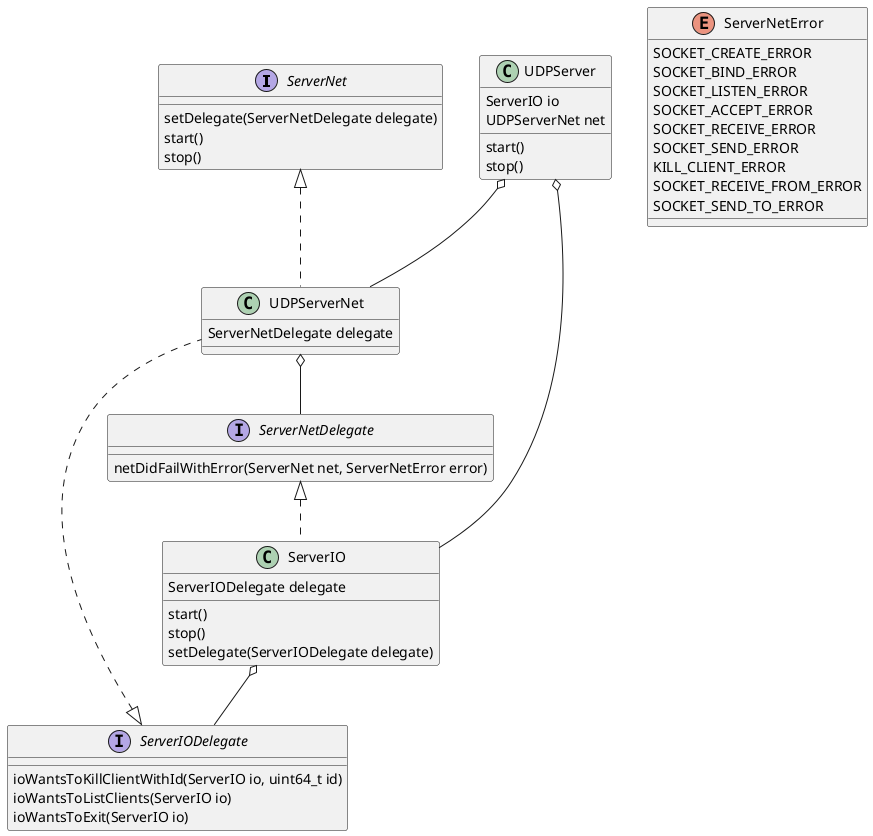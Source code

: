 @startuml

interface ServerNet {
setDelegate(ServerNetDelegate delegate)
start()
stop()
}

enum ServerNetError {
SOCKET_CREATE_ERROR
SOCKET_BIND_ERROR
SOCKET_LISTEN_ERROR
SOCKET_ACCEPT_ERROR
SOCKET_RECEIVE_ERROR
SOCKET_SEND_ERROR
KILL_CLIENT_ERROR
SOCKET_RECEIVE_FROM_ERROR
SOCKET_SEND_TO_ERROR
}

interface ServerNetDelegate {
netDidFailWithError(ServerNet net, ServerNetError error)
}

interface ServerIODelegate {
ioWantsToKillClientWithId(ServerIO io, uint64_t id)
ioWantsToListClients(ServerIO io)
ioWantsToExit(ServerIO io)
}

class UDPServer {
ServerIO io
UDPServerNet net
start()
stop()
}

class UDPServerNet {
ServerNetDelegate delegate
}

class ServerIO {
ServerIODelegate delegate
start()
stop()
setDelegate(ServerIODelegate delegate)
}

UDPServer o-- ServerIO
ServerIO o-- ServerIODelegate
ServerNetDelegate <|.. ServerIO
UDPServer o-- UDPServerNet
UDPServerNet o-- ServerNetDelegate
ServerNet <|.. UDPServerNet
ServerIODelegate <|.. UDPServerNet
@enduml